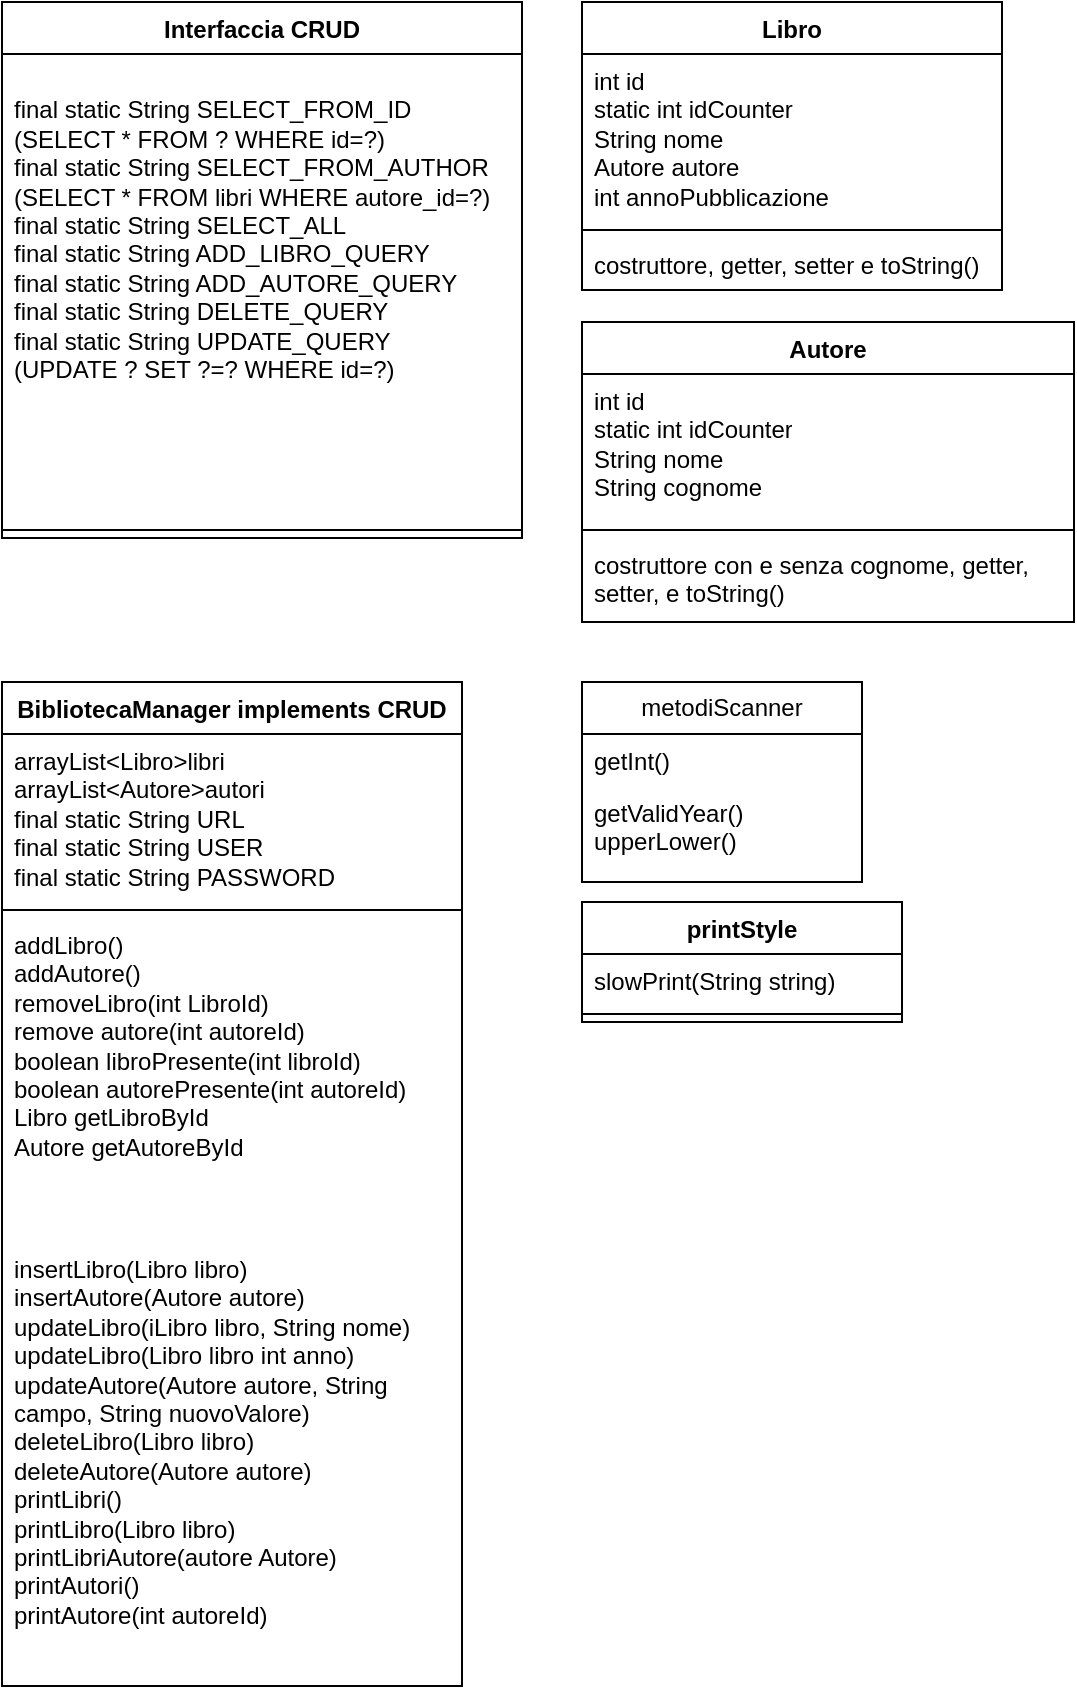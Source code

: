 <mxfile version="24.7.5">
  <diagram name="Pagina-1" id="RsokhuRy_V_TFq_w9vvn">
    <mxGraphModel dx="769" dy="524" grid="1" gridSize="10" guides="1" tooltips="1" connect="1" arrows="1" fold="1" page="1" pageScale="1" pageWidth="827" pageHeight="1169" math="0" shadow="0">
      <root>
        <mxCell id="0" />
        <mxCell id="1" parent="0" />
        <mxCell id="znVfFa8Y2JcGQeUdmU2O-1" value="Libro" style="swimlane;fontStyle=1;align=center;verticalAlign=top;childLayout=stackLayout;horizontal=1;startSize=26;horizontalStack=0;resizeParent=1;resizeParentMax=0;resizeLast=0;collapsible=1;marginBottom=0;whiteSpace=wrap;html=1;" vertex="1" parent="1">
          <mxGeometry x="370" y="30" width="210" height="144" as="geometry" />
        </mxCell>
        <mxCell id="znVfFa8Y2JcGQeUdmU2O-2" value="int id&lt;div&gt;static int idCounter&lt;br&gt;&lt;div&gt;String nome&lt;/div&gt;&lt;div&gt;Autore autore&lt;/div&gt;&lt;div&gt;int annoPubblicazione&lt;/div&gt;&lt;/div&gt;" style="text;strokeColor=none;fillColor=none;align=left;verticalAlign=top;spacingLeft=4;spacingRight=4;overflow=hidden;rotatable=0;points=[[0,0.5],[1,0.5]];portConstraint=eastwest;whiteSpace=wrap;html=1;" vertex="1" parent="znVfFa8Y2JcGQeUdmU2O-1">
          <mxGeometry y="26" width="210" height="84" as="geometry" />
        </mxCell>
        <mxCell id="znVfFa8Y2JcGQeUdmU2O-3" value="" style="line;strokeWidth=1;fillColor=none;align=left;verticalAlign=middle;spacingTop=-1;spacingLeft=3;spacingRight=3;rotatable=0;labelPosition=right;points=[];portConstraint=eastwest;strokeColor=inherit;" vertex="1" parent="znVfFa8Y2JcGQeUdmU2O-1">
          <mxGeometry y="110" width="210" height="8" as="geometry" />
        </mxCell>
        <mxCell id="znVfFa8Y2JcGQeUdmU2O-4" value="costruttore, getter, setter e toString()" style="text;strokeColor=none;fillColor=none;align=left;verticalAlign=top;spacingLeft=4;spacingRight=4;overflow=hidden;rotatable=0;points=[[0,0.5],[1,0.5]];portConstraint=eastwest;whiteSpace=wrap;html=1;" vertex="1" parent="znVfFa8Y2JcGQeUdmU2O-1">
          <mxGeometry y="118" width="210" height="26" as="geometry" />
        </mxCell>
        <mxCell id="znVfFa8Y2JcGQeUdmU2O-5" value="Autore" style="swimlane;fontStyle=1;align=center;verticalAlign=top;childLayout=stackLayout;horizontal=1;startSize=26;horizontalStack=0;resizeParent=1;resizeParentMax=0;resizeLast=0;collapsible=1;marginBottom=0;whiteSpace=wrap;html=1;" vertex="1" parent="1">
          <mxGeometry x="370" y="190" width="246" height="150" as="geometry" />
        </mxCell>
        <mxCell id="znVfFa8Y2JcGQeUdmU2O-6" value="&lt;div&gt;int id&lt;div&gt;static int idCounter&lt;/div&gt;&lt;/div&gt;&lt;div&gt;String nome&lt;/div&gt;&lt;div&gt;String cognome&lt;/div&gt;" style="text;strokeColor=none;fillColor=none;align=left;verticalAlign=top;spacingLeft=4;spacingRight=4;overflow=hidden;rotatable=0;points=[[0,0.5],[1,0.5]];portConstraint=eastwest;whiteSpace=wrap;html=1;" vertex="1" parent="znVfFa8Y2JcGQeUdmU2O-5">
          <mxGeometry y="26" width="246" height="74" as="geometry" />
        </mxCell>
        <mxCell id="znVfFa8Y2JcGQeUdmU2O-7" value="" style="line;strokeWidth=1;fillColor=none;align=left;verticalAlign=middle;spacingTop=-1;spacingLeft=3;spacingRight=3;rotatable=0;labelPosition=right;points=[];portConstraint=eastwest;strokeColor=inherit;" vertex="1" parent="znVfFa8Y2JcGQeUdmU2O-5">
          <mxGeometry y="100" width="246" height="8" as="geometry" />
        </mxCell>
        <mxCell id="znVfFa8Y2JcGQeUdmU2O-8" value="costruttore con e senza cognome, getter, setter, e toString()" style="text;strokeColor=none;fillColor=none;align=left;verticalAlign=top;spacingLeft=4;spacingRight=4;overflow=hidden;rotatable=0;points=[[0,0.5],[1,0.5]];portConstraint=eastwest;whiteSpace=wrap;html=1;" vertex="1" parent="znVfFa8Y2JcGQeUdmU2O-5">
          <mxGeometry y="108" width="246" height="42" as="geometry" />
        </mxCell>
        <mxCell id="znVfFa8Y2JcGQeUdmU2O-13" value="Interfaccia CRUD" style="swimlane;fontStyle=1;align=center;verticalAlign=top;childLayout=stackLayout;horizontal=1;startSize=26;horizontalStack=0;resizeParent=1;resizeParentMax=0;resizeLast=0;collapsible=1;marginBottom=0;whiteSpace=wrap;html=1;" vertex="1" parent="1">
          <mxGeometry x="80" y="30" width="260" height="268" as="geometry" />
        </mxCell>
        <mxCell id="znVfFa8Y2JcGQeUdmU2O-14" value="&lt;br&gt;&lt;div&gt;final static String SELECT_FROM_ID&lt;/div&gt;&lt;div&gt;(SELECT * FROM ? WHERE id=?)&lt;/div&gt;&lt;div&gt;final static String SELECT_FROM_AUTHOR&lt;/div&gt;&lt;div&gt;(SELECT * FROM libri WHERE autore_id=?)&lt;/div&gt;&lt;div&gt;final static String SELECT_ALL&lt;/div&gt;&lt;div&gt;final static String ADD_LIBRO_QUERY&lt;/div&gt;&lt;div&gt;final static String ADD_AUTORE_QUERY&lt;/div&gt;&lt;div&gt;final static String DELETE_QUERY&lt;/div&gt;&lt;div&gt;final static String UPDATE_QUERY&lt;/div&gt;&lt;div&gt;(UPDATE ? SET ?=? WHERE id=?)&lt;/div&gt;" style="text;strokeColor=none;fillColor=none;align=left;verticalAlign=top;spacingLeft=4;spacingRight=4;overflow=hidden;rotatable=0;points=[[0,0.5],[1,0.5]];portConstraint=eastwest;whiteSpace=wrap;html=1;" vertex="1" parent="znVfFa8Y2JcGQeUdmU2O-13">
          <mxGeometry y="26" width="260" height="234" as="geometry" />
        </mxCell>
        <mxCell id="znVfFa8Y2JcGQeUdmU2O-15" value="" style="line;strokeWidth=1;fillColor=none;align=left;verticalAlign=middle;spacingTop=-1;spacingLeft=3;spacingRight=3;rotatable=0;labelPosition=right;points=[];portConstraint=eastwest;strokeColor=inherit;" vertex="1" parent="znVfFa8Y2JcGQeUdmU2O-13">
          <mxGeometry y="260" width="260" height="8" as="geometry" />
        </mxCell>
        <mxCell id="znVfFa8Y2JcGQeUdmU2O-18" value="metodiScanner" style="swimlane;fontStyle=0;childLayout=stackLayout;horizontal=1;startSize=26;fillColor=none;horizontalStack=0;resizeParent=1;resizeParentMax=0;resizeLast=0;collapsible=1;marginBottom=0;whiteSpace=wrap;html=1;" vertex="1" parent="1">
          <mxGeometry x="370" y="370" width="140" height="100" as="geometry" />
        </mxCell>
        <mxCell id="znVfFa8Y2JcGQeUdmU2O-19" value="getInt()" style="text;strokeColor=none;fillColor=none;align=left;verticalAlign=top;spacingLeft=4;spacingRight=4;overflow=hidden;rotatable=0;points=[[0,0.5],[1,0.5]];portConstraint=eastwest;whiteSpace=wrap;html=1;" vertex="1" parent="znVfFa8Y2JcGQeUdmU2O-18">
          <mxGeometry y="26" width="140" height="26" as="geometry" />
        </mxCell>
        <mxCell id="znVfFa8Y2JcGQeUdmU2O-20" value="getValidYear()&lt;div&gt;upperLower()&lt;/div&gt;" style="text;strokeColor=none;fillColor=none;align=left;verticalAlign=top;spacingLeft=4;spacingRight=4;overflow=hidden;rotatable=0;points=[[0,0.5],[1,0.5]];portConstraint=eastwest;whiteSpace=wrap;html=1;" vertex="1" parent="znVfFa8Y2JcGQeUdmU2O-18">
          <mxGeometry y="52" width="140" height="48" as="geometry" />
        </mxCell>
        <mxCell id="znVfFa8Y2JcGQeUdmU2O-22" value="printStyle" style="swimlane;fontStyle=1;align=center;verticalAlign=top;childLayout=stackLayout;horizontal=1;startSize=26;horizontalStack=0;resizeParent=1;resizeParentMax=0;resizeLast=0;collapsible=1;marginBottom=0;whiteSpace=wrap;html=1;" vertex="1" parent="1">
          <mxGeometry x="370" y="480" width="160" height="60" as="geometry" />
        </mxCell>
        <mxCell id="znVfFa8Y2JcGQeUdmU2O-23" value="slowPrint(String string)" style="text;strokeColor=none;fillColor=none;align=left;verticalAlign=top;spacingLeft=4;spacingRight=4;overflow=hidden;rotatable=0;points=[[0,0.5],[1,0.5]];portConstraint=eastwest;whiteSpace=wrap;html=1;" vertex="1" parent="znVfFa8Y2JcGQeUdmU2O-22">
          <mxGeometry y="26" width="160" height="26" as="geometry" />
        </mxCell>
        <mxCell id="znVfFa8Y2JcGQeUdmU2O-24" value="" style="line;strokeWidth=1;fillColor=none;align=left;verticalAlign=middle;spacingTop=-1;spacingLeft=3;spacingRight=3;rotatable=0;labelPosition=right;points=[];portConstraint=eastwest;strokeColor=inherit;" vertex="1" parent="znVfFa8Y2JcGQeUdmU2O-22">
          <mxGeometry y="52" width="160" height="8" as="geometry" />
        </mxCell>
        <mxCell id="znVfFa8Y2JcGQeUdmU2O-26" value="BibliotecaManager implements CRUD" style="swimlane;fontStyle=1;align=center;verticalAlign=top;childLayout=stackLayout;horizontal=1;startSize=26;horizontalStack=0;resizeParent=1;resizeParentMax=0;resizeLast=0;collapsible=1;marginBottom=0;whiteSpace=wrap;html=1;" vertex="1" parent="1">
          <mxGeometry x="80" y="370" width="230" height="502" as="geometry" />
        </mxCell>
        <mxCell id="znVfFa8Y2JcGQeUdmU2O-27" value="arrayList&amp;lt;Libro&amp;gt;libri&lt;div&gt;arrayList&amp;lt;Autore&amp;gt;autori&lt;/div&gt;&lt;div&gt;final static String URL&lt;div&gt;final static String USER&lt;/div&gt;&lt;div&gt;final static String PASSWORD&lt;/div&gt;&lt;/div&gt;" style="text;strokeColor=none;fillColor=none;align=left;verticalAlign=top;spacingLeft=4;spacingRight=4;overflow=hidden;rotatable=0;points=[[0,0.5],[1,0.5]];portConstraint=eastwest;whiteSpace=wrap;html=1;" vertex="1" parent="znVfFa8Y2JcGQeUdmU2O-26">
          <mxGeometry y="26" width="230" height="84" as="geometry" />
        </mxCell>
        <mxCell id="znVfFa8Y2JcGQeUdmU2O-28" value="" style="line;strokeWidth=1;fillColor=none;align=left;verticalAlign=middle;spacingTop=-1;spacingLeft=3;spacingRight=3;rotatable=0;labelPosition=right;points=[];portConstraint=eastwest;strokeColor=inherit;" vertex="1" parent="znVfFa8Y2JcGQeUdmU2O-26">
          <mxGeometry y="110" width="230" height="8" as="geometry" />
        </mxCell>
        <mxCell id="znVfFa8Y2JcGQeUdmU2O-29" value="addLibro()&lt;div&gt;addAutore()&lt;/div&gt;&lt;div&gt;removeLibro(int LibroId)&lt;/div&gt;&lt;div&gt;remove autore(int autoreId)&lt;/div&gt;&lt;div&gt;boolean libroPresente(int libroId)&lt;/div&gt;&lt;div&gt;boolean autorePresente(int autoreId)&lt;/div&gt;&lt;div&gt;Libro getLibroById&lt;/div&gt;&lt;div&gt;Autore getAutoreById&lt;/div&gt;" style="text;strokeColor=none;fillColor=none;align=left;verticalAlign=top;spacingLeft=4;spacingRight=4;overflow=hidden;rotatable=0;points=[[0,0.5],[1,0.5]];portConstraint=eastwest;whiteSpace=wrap;html=1;" vertex="1" parent="znVfFa8Y2JcGQeUdmU2O-26">
          <mxGeometry y="118" width="230" height="162" as="geometry" />
        </mxCell>
        <mxCell id="znVfFa8Y2JcGQeUdmU2O-30" value="insertLibro(Libro libro)&lt;div&gt;insertAutore(Autore autore)&lt;/div&gt;&lt;div&gt;updateLibro(iLibro libro, String nome)&lt;/div&gt;&lt;div&gt;updateLibro(Libro libro int anno)&lt;/div&gt;&lt;div&gt;updateAutore(Autore autore, String campo, String nuovoValore)&lt;/div&gt;&lt;div&gt;deleteLibro(Libro libro)&lt;/div&gt;&lt;div&gt;deleteAutore(Autore autore)&lt;/div&gt;&lt;div&gt;printLibri()&lt;/div&gt;&lt;div&gt;printLibro(Libro libro)&lt;/div&gt;&lt;div&gt;printLibriAutore(autore Autore)&lt;/div&gt;&lt;div&gt;printAutori()&lt;/div&gt;&lt;div&gt;printAutore(int autoreId)&lt;/div&gt;" style="text;strokeColor=none;fillColor=none;align=left;verticalAlign=top;spacingLeft=4;spacingRight=4;overflow=hidden;rotatable=0;points=[[0,0.5],[1,0.5]];portConstraint=eastwest;whiteSpace=wrap;html=1;" vertex="1" parent="znVfFa8Y2JcGQeUdmU2O-26">
          <mxGeometry y="280" width="230" height="222" as="geometry" />
        </mxCell>
      </root>
    </mxGraphModel>
  </diagram>
</mxfile>
